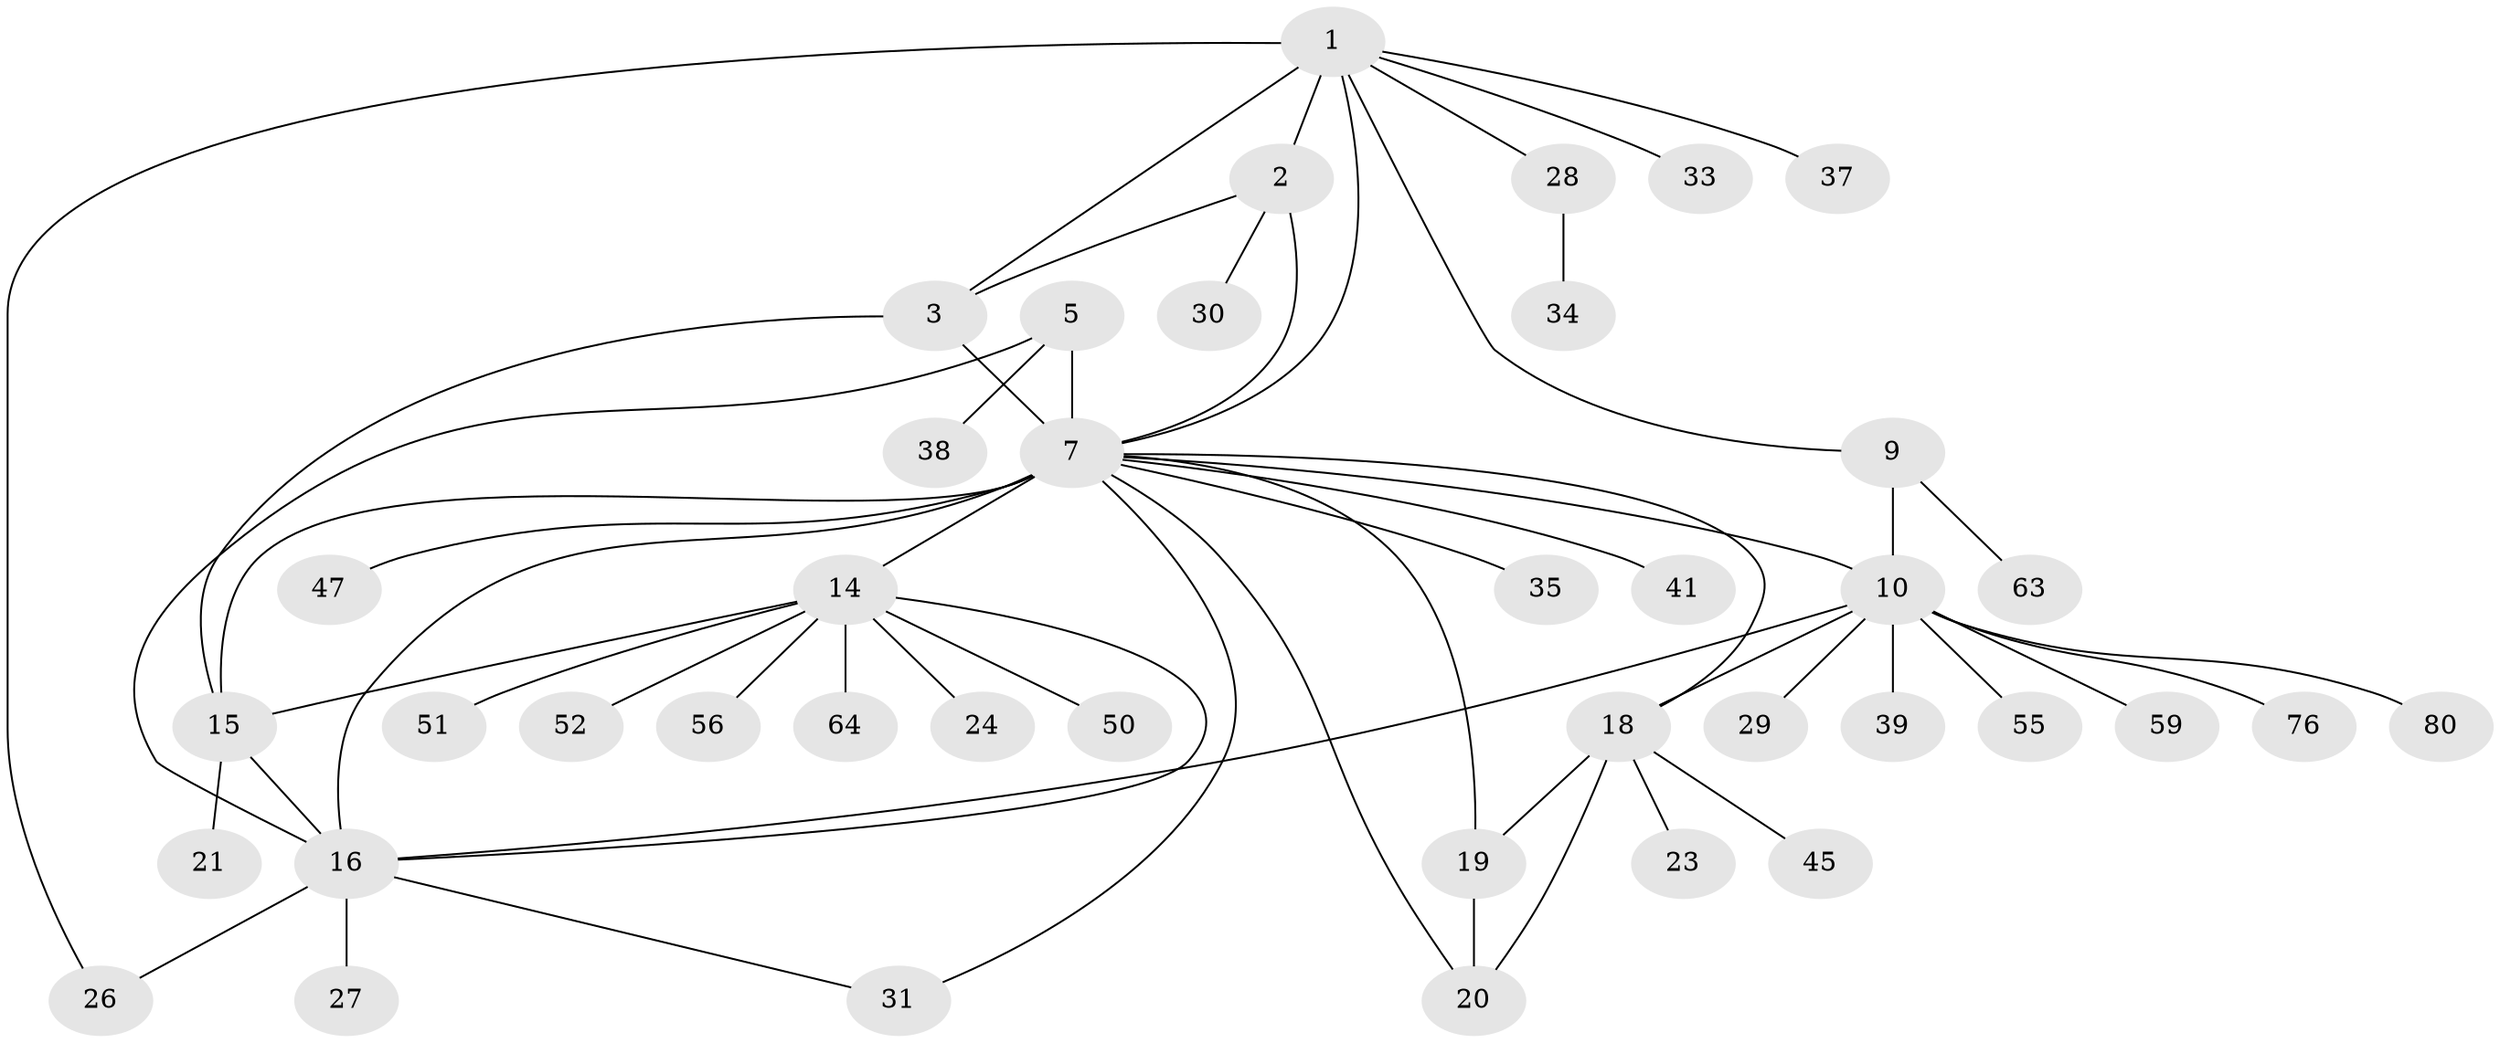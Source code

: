 // original degree distribution, {6: 0.036585365853658534, 5: 0.036585365853658534, 9: 0.036585365853658534, 3: 0.036585365853658534, 7: 0.024390243902439025, 4: 0.036585365853658534, 10: 0.04878048780487805, 8: 0.012195121951219513, 1: 0.573170731707317, 2: 0.15853658536585366}
// Generated by graph-tools (version 1.1) at 2025/15/03/09/25 04:15:52]
// undirected, 41 vertices, 56 edges
graph export_dot {
graph [start="1"]
  node [color=gray90,style=filled];
  1 [super="+4+40"];
  2 [super="+74+25"];
  3;
  5 [super="+6"];
  7 [super="+17+8+13+22"];
  9 [super="+11+44"];
  10 [super="+12"];
  14 [super="+46"];
  15 [super="+82"];
  16;
  18 [super="+36+60+73+71"];
  19;
  20 [super="+66"];
  21;
  23 [super="+49"];
  24;
  26;
  27;
  28;
  29;
  30;
  31 [super="+32"];
  33 [super="+70"];
  34;
  35 [super="+79"];
  37;
  38;
  39;
  41;
  45 [super="+57"];
  47;
  50;
  51;
  52;
  55;
  56;
  59;
  63;
  64;
  76;
  80;
  1 -- 2 [weight=2];
  1 -- 3 [weight=2];
  1 -- 7;
  1 -- 9;
  1 -- 33;
  1 -- 37;
  1 -- 26;
  1 -- 28;
  2 -- 3;
  2 -- 7;
  2 -- 30;
  3 -- 15;
  3 -- 7;
  5 -- 7 [weight=5];
  5 -- 16;
  5 -- 38;
  7 -- 41;
  7 -- 18;
  7 -- 19;
  7 -- 20;
  7 -- 35;
  7 -- 10;
  7 -- 15 [weight=2];
  7 -- 47;
  7 -- 31;
  7 -- 16;
  7 -- 14;
  9 -- 10 [weight=4];
  9 -- 63;
  10 -- 29;
  10 -- 39;
  10 -- 55;
  10 -- 59;
  10 -- 76;
  10 -- 80;
  10 -- 16;
  10 -- 18;
  14 -- 15;
  14 -- 16;
  14 -- 24;
  14 -- 50;
  14 -- 51;
  14 -- 52;
  14 -- 56;
  14 -- 64;
  15 -- 16;
  15 -- 21;
  16 -- 26;
  16 -- 27;
  16 -- 31;
  18 -- 19;
  18 -- 20;
  18 -- 23;
  18 -- 45;
  19 -- 20;
  28 -- 34;
}
